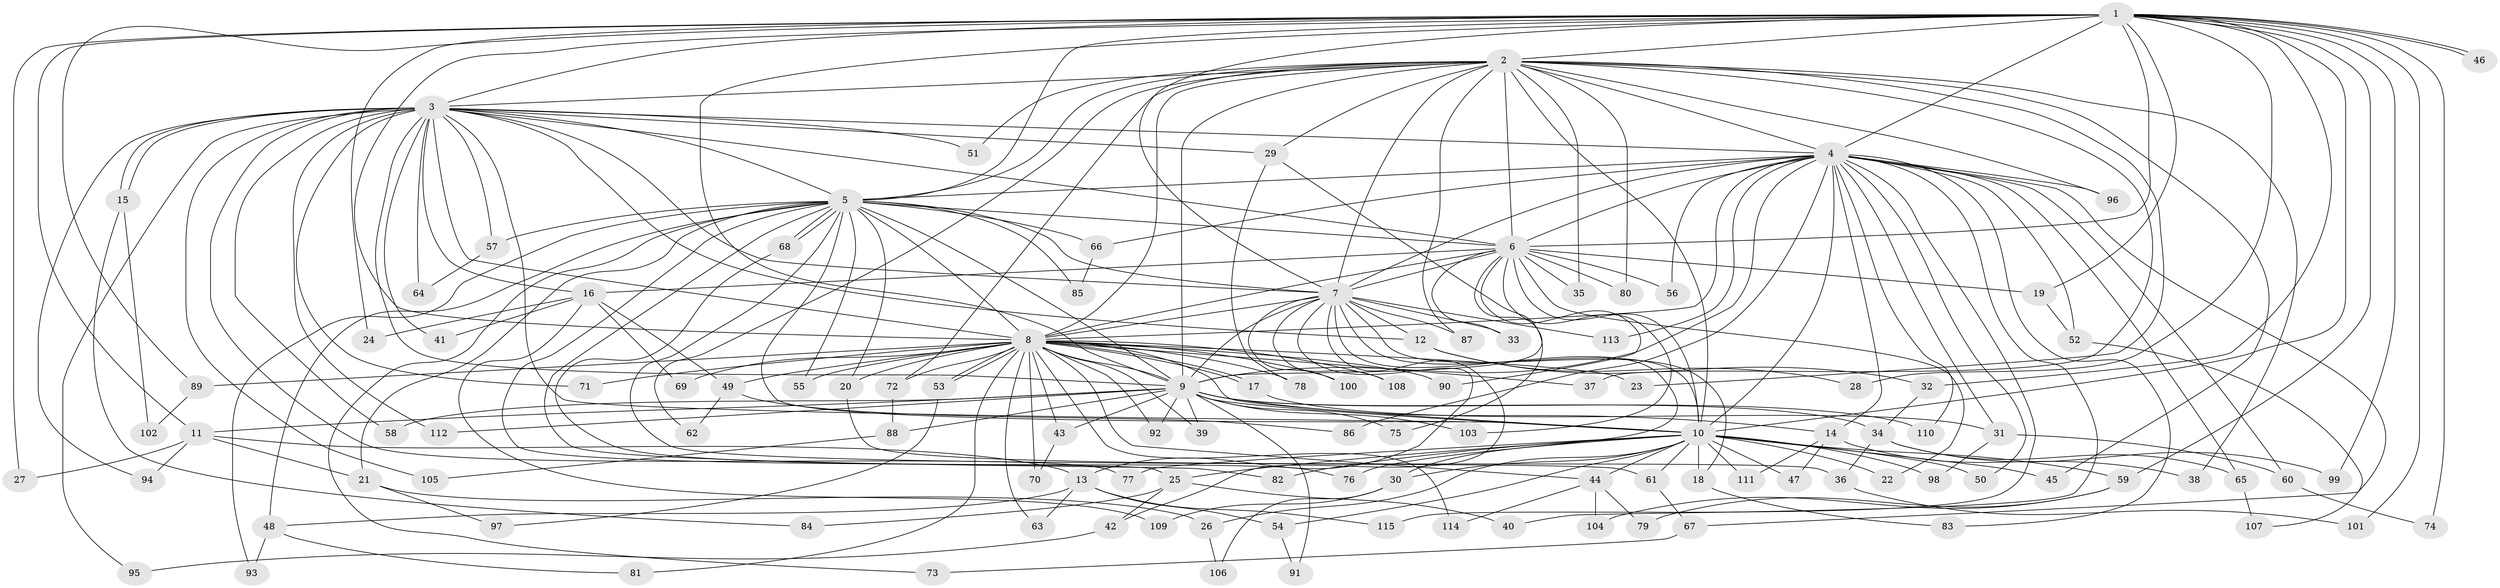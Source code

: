 // Generated by graph-tools (version 1.1) at 2025/34/03/09/25 02:34:41]
// undirected, 115 vertices, 255 edges
graph export_dot {
graph [start="1"]
  node [color=gray90,style=filled];
  1;
  2;
  3;
  4;
  5;
  6;
  7;
  8;
  9;
  10;
  11;
  12;
  13;
  14;
  15;
  16;
  17;
  18;
  19;
  20;
  21;
  22;
  23;
  24;
  25;
  26;
  27;
  28;
  29;
  30;
  31;
  32;
  33;
  34;
  35;
  36;
  37;
  38;
  39;
  40;
  41;
  42;
  43;
  44;
  45;
  46;
  47;
  48;
  49;
  50;
  51;
  52;
  53;
  54;
  55;
  56;
  57;
  58;
  59;
  60;
  61;
  62;
  63;
  64;
  65;
  66;
  67;
  68;
  69;
  70;
  71;
  72;
  73;
  74;
  75;
  76;
  77;
  78;
  79;
  80;
  81;
  82;
  83;
  84;
  85;
  86;
  87;
  88;
  89;
  90;
  91;
  92;
  93;
  94;
  95;
  96;
  97;
  98;
  99;
  100;
  101;
  102;
  103;
  104;
  105;
  106;
  107;
  108;
  109;
  110;
  111;
  112;
  113;
  114;
  115;
  1 -- 2;
  1 -- 3;
  1 -- 4;
  1 -- 5;
  1 -- 6;
  1 -- 7;
  1 -- 8;
  1 -- 9;
  1 -- 10;
  1 -- 11;
  1 -- 19;
  1 -- 24;
  1 -- 27;
  1 -- 28;
  1 -- 32;
  1 -- 46;
  1 -- 46;
  1 -- 59;
  1 -- 74;
  1 -- 89;
  1 -- 99;
  1 -- 101;
  2 -- 3;
  2 -- 4;
  2 -- 5;
  2 -- 6;
  2 -- 7;
  2 -- 8;
  2 -- 9;
  2 -- 10;
  2 -- 23;
  2 -- 29;
  2 -- 35;
  2 -- 37;
  2 -- 38;
  2 -- 45;
  2 -- 51;
  2 -- 62;
  2 -- 72;
  2 -- 80;
  2 -- 87;
  2 -- 96;
  3 -- 4;
  3 -- 5;
  3 -- 6;
  3 -- 7;
  3 -- 8;
  3 -- 9;
  3 -- 10;
  3 -- 12;
  3 -- 15;
  3 -- 15;
  3 -- 16;
  3 -- 29;
  3 -- 41;
  3 -- 51;
  3 -- 57;
  3 -- 58;
  3 -- 64;
  3 -- 71;
  3 -- 77;
  3 -- 94;
  3 -- 95;
  3 -- 105;
  3 -- 112;
  4 -- 5;
  4 -- 6;
  4 -- 7;
  4 -- 8;
  4 -- 9;
  4 -- 10;
  4 -- 14;
  4 -- 31;
  4 -- 40;
  4 -- 50;
  4 -- 52;
  4 -- 56;
  4 -- 60;
  4 -- 65;
  4 -- 66;
  4 -- 67;
  4 -- 83;
  4 -- 86;
  4 -- 96;
  4 -- 110;
  4 -- 113;
  4 -- 115;
  5 -- 6;
  5 -- 7;
  5 -- 8;
  5 -- 9;
  5 -- 10;
  5 -- 20;
  5 -- 21;
  5 -- 25;
  5 -- 48;
  5 -- 55;
  5 -- 57;
  5 -- 61;
  5 -- 66;
  5 -- 68;
  5 -- 68;
  5 -- 73;
  5 -- 82;
  5 -- 85;
  5 -- 93;
  6 -- 7;
  6 -- 8;
  6 -- 9;
  6 -- 10;
  6 -- 16;
  6 -- 19;
  6 -- 22;
  6 -- 33;
  6 -- 35;
  6 -- 56;
  6 -- 80;
  6 -- 90;
  6 -- 103;
  7 -- 8;
  7 -- 9;
  7 -- 10;
  7 -- 12;
  7 -- 13;
  7 -- 18;
  7 -- 30;
  7 -- 33;
  7 -- 42;
  7 -- 87;
  7 -- 100;
  7 -- 108;
  7 -- 113;
  8 -- 9;
  8 -- 10;
  8 -- 17;
  8 -- 17;
  8 -- 20;
  8 -- 23;
  8 -- 37;
  8 -- 39;
  8 -- 43;
  8 -- 44;
  8 -- 49;
  8 -- 53;
  8 -- 53;
  8 -- 55;
  8 -- 63;
  8 -- 69;
  8 -- 70;
  8 -- 71;
  8 -- 72;
  8 -- 78;
  8 -- 81;
  8 -- 89;
  8 -- 90;
  8 -- 92;
  8 -- 100;
  8 -- 108;
  8 -- 114;
  9 -- 10;
  9 -- 11;
  9 -- 14;
  9 -- 34;
  9 -- 39;
  9 -- 43;
  9 -- 58;
  9 -- 75;
  9 -- 88;
  9 -- 91;
  9 -- 92;
  9 -- 103;
  9 -- 110;
  9 -- 112;
  10 -- 18;
  10 -- 22;
  10 -- 25;
  10 -- 26;
  10 -- 30;
  10 -- 44;
  10 -- 45;
  10 -- 47;
  10 -- 50;
  10 -- 54;
  10 -- 59;
  10 -- 61;
  10 -- 76;
  10 -- 77;
  10 -- 82;
  10 -- 98;
  10 -- 111;
  11 -- 13;
  11 -- 21;
  11 -- 27;
  11 -- 94;
  12 -- 28;
  12 -- 32;
  13 -- 48;
  13 -- 54;
  13 -- 63;
  13 -- 115;
  14 -- 38;
  14 -- 47;
  14 -- 111;
  15 -- 84;
  15 -- 102;
  16 -- 24;
  16 -- 41;
  16 -- 49;
  16 -- 69;
  16 -- 109;
  17 -- 31;
  18 -- 83;
  19 -- 52;
  20 -- 36;
  21 -- 26;
  21 -- 97;
  25 -- 40;
  25 -- 42;
  25 -- 84;
  26 -- 106;
  29 -- 75;
  29 -- 78;
  30 -- 106;
  30 -- 109;
  31 -- 60;
  31 -- 98;
  32 -- 34;
  34 -- 36;
  34 -- 65;
  34 -- 99;
  36 -- 101;
  42 -- 95;
  43 -- 70;
  44 -- 79;
  44 -- 104;
  44 -- 114;
  48 -- 81;
  48 -- 93;
  49 -- 62;
  49 -- 86;
  52 -- 107;
  53 -- 97;
  54 -- 91;
  57 -- 64;
  59 -- 79;
  59 -- 104;
  60 -- 74;
  61 -- 67;
  65 -- 107;
  66 -- 85;
  67 -- 73;
  68 -- 76;
  72 -- 88;
  88 -- 105;
  89 -- 102;
}
